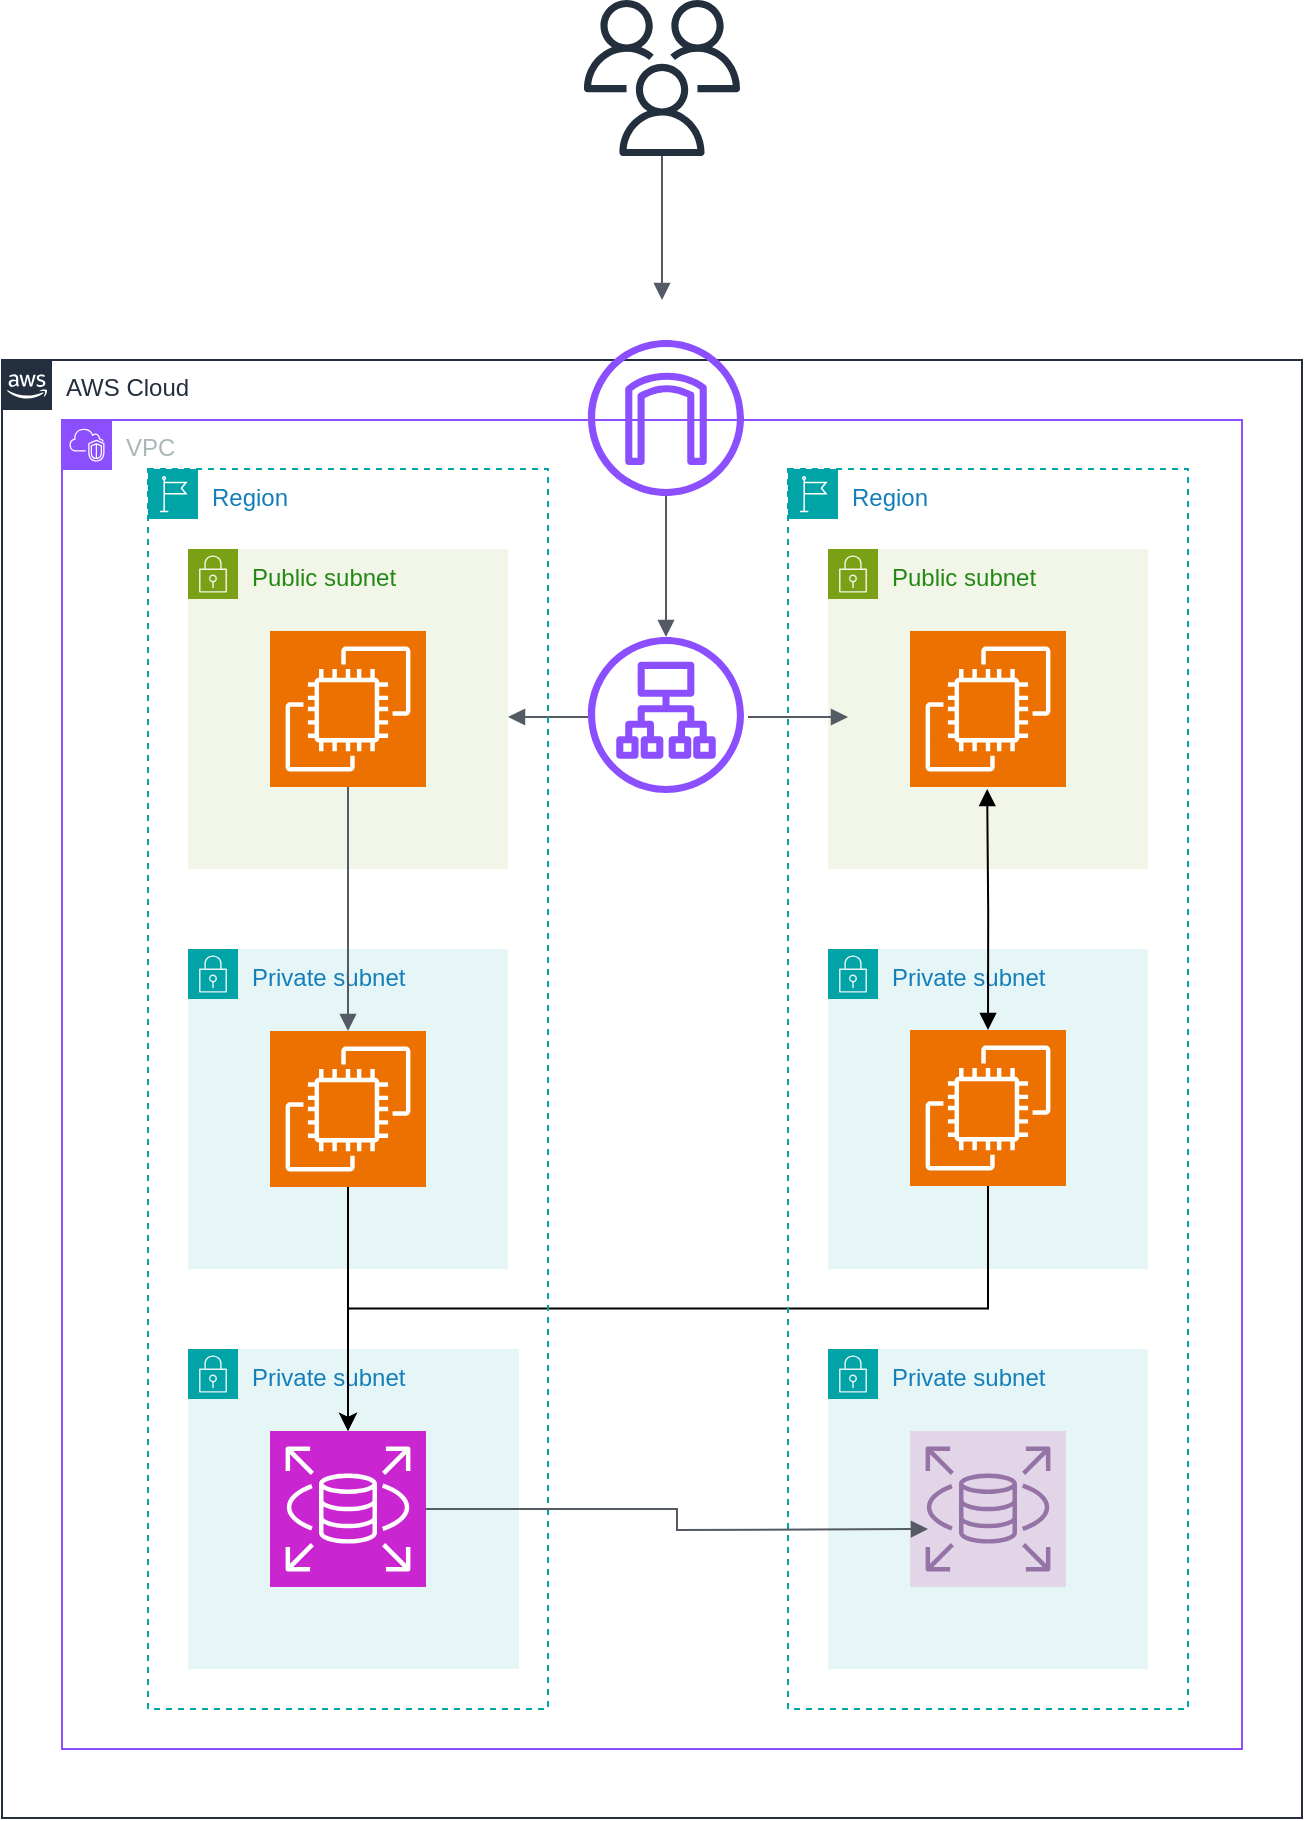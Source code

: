<mxfile version="26.0.5">
  <diagram name="Page-1" id="lc_ZipxtUscGul3Hz3YA">
    <mxGraphModel dx="2074" dy="1973" grid="1" gridSize="10" guides="1" tooltips="1" connect="1" arrows="1" fold="1" page="1" pageScale="1" pageWidth="827" pageHeight="1169" math="0" shadow="0">
      <root>
        <mxCell id="0" />
        <mxCell id="1" parent="0" />
        <mxCell id="0V02rStvW5Do8ERGr07q-1" value="" style="sketch=0;outlineConnect=0;fontColor=#232F3E;gradientColor=none;fillColor=#232F3D;strokeColor=none;dashed=0;verticalLabelPosition=bottom;verticalAlign=top;align=center;html=1;fontSize=12;fontStyle=0;aspect=fixed;pointerEvents=1;shape=mxgraph.aws4.users;" vertex="1" parent="1">
          <mxGeometry x="521" y="-150" width="78" height="78" as="geometry" />
        </mxCell>
        <mxCell id="0V02rStvW5Do8ERGr07q-2" value="AWS Cloud" style="points=[[0,0],[0.25,0],[0.5,0],[0.75,0],[1,0],[1,0.25],[1,0.5],[1,0.75],[1,1],[0.75,1],[0.5,1],[0.25,1],[0,1],[0,0.75],[0,0.5],[0,0.25]];outlineConnect=0;gradientColor=none;html=1;whiteSpace=wrap;fontSize=12;fontStyle=0;container=1;pointerEvents=0;collapsible=0;recursiveResize=0;shape=mxgraph.aws4.group;grIcon=mxgraph.aws4.group_aws_cloud_alt;strokeColor=#232F3E;fillColor=none;verticalAlign=top;align=left;spacingLeft=30;fontColor=#232F3E;dashed=0;" vertex="1" parent="1">
          <mxGeometry x="230" y="30" width="650" height="729" as="geometry" />
        </mxCell>
        <mxCell id="0V02rStvW5Do8ERGr07q-8" value="Private subnet" style="points=[[0,0],[0.25,0],[0.5,0],[0.75,0],[1,0],[1,0.25],[1,0.5],[1,0.75],[1,1],[0.75,1],[0.5,1],[0.25,1],[0,1],[0,0.75],[0,0.5],[0,0.25]];outlineConnect=0;gradientColor=none;html=1;whiteSpace=wrap;fontSize=12;fontStyle=0;container=1;pointerEvents=0;collapsible=0;recursiveResize=0;shape=mxgraph.aws4.group;grIcon=mxgraph.aws4.group_security_group;grStroke=0;strokeColor=#00A4A6;fillColor=#E6F6F7;verticalAlign=top;align=left;spacingLeft=30;fontColor=#147EBA;dashed=0;" vertex="1" parent="0V02rStvW5Do8ERGr07q-2">
          <mxGeometry x="93" y="294.5" width="160" height="160" as="geometry" />
        </mxCell>
        <mxCell id="0V02rStvW5Do8ERGr07q-20" value="" style="sketch=0;points=[[0,0,0],[0.25,0,0],[0.5,0,0],[0.75,0,0],[1,0,0],[0,1,0],[0.25,1,0],[0.5,1,0],[0.75,1,0],[1,1,0],[0,0.25,0],[0,0.5,0],[0,0.75,0],[1,0.25,0],[1,0.5,0],[1,0.75,0]];outlineConnect=0;fontColor=#232F3E;fillColor=#ED7100;strokeColor=#ffffff;dashed=0;verticalLabelPosition=bottom;verticalAlign=top;align=center;html=1;fontSize=12;fontStyle=0;aspect=fixed;shape=mxgraph.aws4.resourceIcon;resIcon=mxgraph.aws4.ec2;" vertex="1" parent="0V02rStvW5Do8ERGr07q-8">
          <mxGeometry x="41" y="41" width="78" height="78" as="geometry" />
        </mxCell>
        <mxCell id="0V02rStvW5Do8ERGr07q-11" value="Public subnet" style="points=[[0,0],[0.25,0],[0.5,0],[0.75,0],[1,0],[1,0.25],[1,0.5],[1,0.75],[1,1],[0.75,1],[0.5,1],[0.25,1],[0,1],[0,0.75],[0,0.5],[0,0.25]];outlineConnect=0;gradientColor=none;html=1;whiteSpace=wrap;fontSize=12;fontStyle=0;container=1;pointerEvents=0;collapsible=0;recursiveResize=0;shape=mxgraph.aws4.group;grIcon=mxgraph.aws4.group_security_group;grStroke=0;strokeColor=#7AA116;fillColor=#F2F6E8;verticalAlign=top;align=left;spacingLeft=30;fontColor=#248814;dashed=0;" vertex="1" parent="0V02rStvW5Do8ERGr07q-2">
          <mxGeometry x="93" y="94.5" width="160" height="160" as="geometry" />
        </mxCell>
        <mxCell id="0V02rStvW5Do8ERGr07q-18" value="" style="sketch=0;points=[[0,0,0],[0.25,0,0],[0.5,0,0],[0.75,0,0],[1,0,0],[0,1,0],[0.25,1,0],[0.5,1,0],[0.75,1,0],[1,1,0],[0,0.25,0],[0,0.5,0],[0,0.75,0],[1,0.25,0],[1,0.5,0],[1,0.75,0]];outlineConnect=0;fontColor=#232F3E;fillColor=#ED7100;strokeColor=#ffffff;dashed=0;verticalLabelPosition=bottom;verticalAlign=top;align=center;html=1;fontSize=12;fontStyle=0;aspect=fixed;shape=mxgraph.aws4.resourceIcon;resIcon=mxgraph.aws4.ec2;" vertex="1" parent="0V02rStvW5Do8ERGr07q-11">
          <mxGeometry x="41" y="41" width="78" height="78" as="geometry" />
        </mxCell>
        <mxCell id="0V02rStvW5Do8ERGr07q-14" value="Private subnet" style="points=[[0,0],[0.25,0],[0.5,0],[0.75,0],[1,0],[1,0.25],[1,0.5],[1,0.75],[1,1],[0.75,1],[0.5,1],[0.25,1],[0,1],[0,0.75],[0,0.5],[0,0.25]];outlineConnect=0;gradientColor=none;html=1;whiteSpace=wrap;fontSize=12;fontStyle=0;container=1;pointerEvents=0;collapsible=0;recursiveResize=0;shape=mxgraph.aws4.group;grIcon=mxgraph.aws4.group_security_group;grStroke=0;strokeColor=#00A4A6;fillColor=#E6F6F7;verticalAlign=top;align=left;spacingLeft=30;fontColor=#147EBA;dashed=0;" vertex="1" parent="0V02rStvW5Do8ERGr07q-2">
          <mxGeometry x="413" y="294.5" width="160" height="160" as="geometry" />
        </mxCell>
        <mxCell id="0V02rStvW5Do8ERGr07q-21" value="" style="sketch=0;points=[[0,0,0],[0.25,0,0],[0.5,0,0],[0.75,0,0],[1,0,0],[0,1,0],[0.25,1,0],[0.5,1,0],[0.75,1,0],[1,1,0],[0,0.25,0],[0,0.5,0],[0,0.75,0],[1,0.25,0],[1,0.5,0],[1,0.75,0]];outlineConnect=0;fontColor=#232F3E;fillColor=#ED7100;strokeColor=#ffffff;dashed=0;verticalLabelPosition=bottom;verticalAlign=top;align=center;html=1;fontSize=12;fontStyle=0;aspect=fixed;shape=mxgraph.aws4.resourceIcon;resIcon=mxgraph.aws4.ec2;" vertex="1" parent="0V02rStvW5Do8ERGr07q-14">
          <mxGeometry x="41" y="40.5" width="78" height="78" as="geometry" />
        </mxCell>
        <mxCell id="0V02rStvW5Do8ERGr07q-9" value="Private subnet" style="points=[[0,0],[0.25,0],[0.5,0],[0.75,0],[1,0],[1,0.25],[1,0.5],[1,0.75],[1,1],[0.75,1],[0.5,1],[0.25,1],[0,1],[0,0.75],[0,0.5],[0,0.25]];outlineConnect=0;gradientColor=none;html=1;whiteSpace=wrap;fontSize=12;fontStyle=0;container=1;pointerEvents=0;collapsible=0;recursiveResize=0;shape=mxgraph.aws4.group;grIcon=mxgraph.aws4.group_security_group;grStroke=0;strokeColor=#00A4A6;fillColor=#E6F6F7;verticalAlign=top;align=left;spacingLeft=30;fontColor=#147EBA;dashed=0;" vertex="1" parent="0V02rStvW5Do8ERGr07q-2">
          <mxGeometry x="93" y="494.5" width="165.5" height="160" as="geometry" />
        </mxCell>
        <mxCell id="0V02rStvW5Do8ERGr07q-4" value="" style="sketch=0;points=[[0,0,0],[0.25,0,0],[0.5,0,0],[0.75,0,0],[1,0,0],[0,1,0],[0.25,1,0],[0.5,1,0],[0.75,1,0],[1,1,0],[0,0.25,0],[0,0.5,0],[0,0.75,0],[1,0.25,0],[1,0.5,0],[1,0.75,0]];outlineConnect=0;fontColor=#232F3E;fillColor=#C925D1;strokeColor=#ffffff;dashed=0;verticalLabelPosition=bottom;verticalAlign=top;align=center;html=1;fontSize=12;fontStyle=0;aspect=fixed;shape=mxgraph.aws4.resourceIcon;resIcon=mxgraph.aws4.rds;" vertex="1" parent="0V02rStvW5Do8ERGr07q-9">
          <mxGeometry x="41" y="41" width="78" height="78" as="geometry" />
        </mxCell>
        <mxCell id="0V02rStvW5Do8ERGr07q-15" value="Private subnet" style="points=[[0,0],[0.25,0],[0.5,0],[0.75,0],[1,0],[1,0.25],[1,0.5],[1,0.75],[1,1],[0.75,1],[0.5,1],[0.25,1],[0,1],[0,0.75],[0,0.5],[0,0.25]];outlineConnect=0;gradientColor=none;html=1;whiteSpace=wrap;fontSize=12;fontStyle=0;container=1;pointerEvents=0;collapsible=0;recursiveResize=0;shape=mxgraph.aws4.group;grIcon=mxgraph.aws4.group_security_group;grStroke=0;strokeColor=#00A4A6;fillColor=#E6F6F7;verticalAlign=top;align=left;spacingLeft=30;fontColor=#147EBA;dashed=0;" vertex="1" parent="0V02rStvW5Do8ERGr07q-2">
          <mxGeometry x="413" y="494.5" width="160" height="160" as="geometry" />
        </mxCell>
        <mxCell id="0V02rStvW5Do8ERGr07q-24" value="" style="sketch=0;points=[[0,0,0],[0.25,0,0],[0.5,0,0],[0.75,0,0],[1,0,0],[0,1,0],[0.25,1,0],[0.5,1,0],[0.75,1,0],[1,1,0],[0,0.25,0],[0,0.5,0],[0,0.75,0],[1,0.25,0],[1,0.5,0],[1,0.75,0]];outlineConnect=0;fillColor=#e1d5e7;strokeColor=#9673a6;dashed=0;verticalLabelPosition=bottom;verticalAlign=top;align=center;html=1;fontSize=12;fontStyle=0;aspect=fixed;shape=mxgraph.aws4.resourceIcon;resIcon=mxgraph.aws4.rds;" vertex="1" parent="0V02rStvW5Do8ERGr07q-15">
          <mxGeometry x="41" y="41" width="78" height="78" as="geometry" />
        </mxCell>
        <mxCell id="0V02rStvW5Do8ERGr07q-16" value="Public subnet" style="points=[[0,0],[0.25,0],[0.5,0],[0.75,0],[1,0],[1,0.25],[1,0.5],[1,0.75],[1,1],[0.75,1],[0.5,1],[0.25,1],[0,1],[0,0.75],[0,0.5],[0,0.25]];outlineConnect=0;gradientColor=none;html=1;whiteSpace=wrap;fontSize=12;fontStyle=0;container=1;pointerEvents=0;collapsible=0;recursiveResize=0;shape=mxgraph.aws4.group;grIcon=mxgraph.aws4.group_security_group;grStroke=0;strokeColor=#7AA116;fillColor=#F2F6E8;verticalAlign=top;align=left;spacingLeft=30;fontColor=#248814;dashed=0;" vertex="1" parent="0V02rStvW5Do8ERGr07q-2">
          <mxGeometry x="413" y="94.5" width="160" height="160" as="geometry" />
        </mxCell>
        <mxCell id="0V02rStvW5Do8ERGr07q-19" value="" style="sketch=0;points=[[0,0,0],[0.25,0,0],[0.5,0,0],[0.75,0,0],[1,0,0],[0,1,0],[0.25,1,0],[0.5,1,0],[0.75,1,0],[1,1,0],[0,0.25,0],[0,0.5,0],[0,0.75,0],[1,0.25,0],[1,0.5,0],[1,0.75,0]];outlineConnect=0;fontColor=#232F3E;fillColor=#ED7100;strokeColor=#ffffff;dashed=0;verticalLabelPosition=bottom;verticalAlign=top;align=center;html=1;fontSize=12;fontStyle=0;aspect=fixed;shape=mxgraph.aws4.resourceIcon;resIcon=mxgraph.aws4.ec2;" vertex="1" parent="0V02rStvW5Do8ERGr07q-16">
          <mxGeometry x="41" y="41" width="78" height="78" as="geometry" />
        </mxCell>
        <mxCell id="0V02rStvW5Do8ERGr07q-31" value="" style="edgeStyle=orthogonalEdgeStyle;html=1;endArrow=block;elbow=vertical;startArrow=block;endFill=1;strokeColor=default;rounded=0;exitX=0.5;exitY=1;exitDx=0;exitDy=0;exitPerimeter=0;entryX=0.5;entryY=0;entryDx=0;entryDy=0;entryPerimeter=0;startFill=1;" edge="1" parent="0V02rStvW5Do8ERGr07q-16" target="0V02rStvW5Do8ERGr07q-21">
          <mxGeometry width="100" relative="1" as="geometry">
            <mxPoint x="79.58" y="120" as="sourcePoint" />
            <mxPoint x="79.58" y="233" as="targetPoint" />
          </mxGeometry>
        </mxCell>
        <mxCell id="0V02rStvW5Do8ERGr07q-7" value="" style="sketch=0;outlineConnect=0;fontColor=#232F3E;gradientColor=none;fillColor=#8C4FFF;strokeColor=none;dashed=0;verticalLabelPosition=bottom;verticalAlign=top;align=center;html=1;fontSize=12;fontStyle=0;aspect=fixed;pointerEvents=1;shape=mxgraph.aws4.application_load_balancer;" vertex="1" parent="0V02rStvW5Do8ERGr07q-2">
          <mxGeometry x="293" y="138.5" width="78" height="78" as="geometry" />
        </mxCell>
        <mxCell id="0V02rStvW5Do8ERGr07q-26" value="" style="edgeStyle=orthogonalEdgeStyle;html=1;endArrow=none;elbow=vertical;startArrow=block;startFill=1;strokeColor=#545B64;rounded=0;" edge="1" parent="0V02rStvW5Do8ERGr07q-2">
          <mxGeometry width="100" relative="1" as="geometry">
            <mxPoint x="253" y="178.5" as="sourcePoint" />
            <mxPoint x="293" y="178.5" as="targetPoint" />
          </mxGeometry>
        </mxCell>
        <mxCell id="0V02rStvW5Do8ERGr07q-27" value="" style="edgeStyle=orthogonalEdgeStyle;html=1;endArrow=block;elbow=vertical;startArrow=none;endFill=1;strokeColor=#545B64;rounded=0;" edge="1" parent="0V02rStvW5Do8ERGr07q-2">
          <mxGeometry width="100" relative="1" as="geometry">
            <mxPoint x="373" y="178.5" as="sourcePoint" />
            <mxPoint x="423" y="178.5" as="targetPoint" />
          </mxGeometry>
        </mxCell>
        <mxCell id="0V02rStvW5Do8ERGr07q-29" value="" style="edgeStyle=orthogonalEdgeStyle;html=1;endArrow=block;elbow=vertical;startArrow=none;endFill=1;strokeColor=#545B64;rounded=0;" edge="1" parent="0V02rStvW5Do8ERGr07q-2" source="0V02rStvW5Do8ERGr07q-12" target="0V02rStvW5Do8ERGr07q-7">
          <mxGeometry width="100" relative="1" as="geometry">
            <mxPoint x="332" y="52.499" as="sourcePoint" />
            <mxPoint x="383" y="4.5" as="targetPoint" />
          </mxGeometry>
        </mxCell>
        <mxCell id="0V02rStvW5Do8ERGr07q-30" value="" style="edgeStyle=orthogonalEdgeStyle;html=1;endArrow=block;elbow=vertical;startArrow=none;endFill=1;strokeColor=#545B64;rounded=0;exitX=0.5;exitY=1;exitDx=0;exitDy=0;exitPerimeter=0;" edge="1" parent="0V02rStvW5Do8ERGr07q-2" source="0V02rStvW5Do8ERGr07q-18" target="0V02rStvW5Do8ERGr07q-20">
          <mxGeometry width="100" relative="1" as="geometry">
            <mxPoint x="173" y="254.5" as="sourcePoint" />
            <mxPoint x="273" y="254.5" as="targetPoint" />
          </mxGeometry>
        </mxCell>
        <mxCell id="0V02rStvW5Do8ERGr07q-33" style="edgeStyle=orthogonalEdgeStyle;rounded=0;orthogonalLoop=1;jettySize=auto;html=1;exitX=0.5;exitY=1;exitDx=0;exitDy=0;exitPerimeter=0;entryX=0.5;entryY=0;entryDx=0;entryDy=0;entryPerimeter=0;" edge="1" parent="0V02rStvW5Do8ERGr07q-2" source="0V02rStvW5Do8ERGr07q-21" target="0V02rStvW5Do8ERGr07q-4">
          <mxGeometry relative="1" as="geometry" />
        </mxCell>
        <mxCell id="0V02rStvW5Do8ERGr07q-35" style="edgeStyle=orthogonalEdgeStyle;rounded=0;orthogonalLoop=1;jettySize=auto;html=1;exitX=0.5;exitY=1;exitDx=0;exitDy=0;exitPerimeter=0;" edge="1" parent="0V02rStvW5Do8ERGr07q-2" source="0V02rStvW5Do8ERGr07q-20" target="0V02rStvW5Do8ERGr07q-4">
          <mxGeometry relative="1" as="geometry" />
        </mxCell>
        <mxCell id="0V02rStvW5Do8ERGr07q-38" value="Region" style="points=[[0,0],[0.25,0],[0.5,0],[0.75,0],[1,0],[1,0.25],[1,0.5],[1,0.75],[1,1],[0.75,1],[0.5,1],[0.25,1],[0,1],[0,0.75],[0,0.5],[0,0.25]];outlineConnect=0;gradientColor=none;html=1;whiteSpace=wrap;fontSize=12;fontStyle=0;container=1;pointerEvents=0;collapsible=0;recursiveResize=0;shape=mxgraph.aws4.group;grIcon=mxgraph.aws4.group_region;strokeColor=#00A4A6;fillColor=none;verticalAlign=top;align=left;spacingLeft=30;fontColor=#147EBA;dashed=1;" vertex="1" parent="0V02rStvW5Do8ERGr07q-2">
          <mxGeometry x="73" y="54.5" width="200" height="620" as="geometry" />
        </mxCell>
        <mxCell id="0V02rStvW5Do8ERGr07q-39" value="Region" style="points=[[0,0],[0.25,0],[0.5,0],[0.75,0],[1,0],[1,0.25],[1,0.5],[1,0.75],[1,1],[0.75,1],[0.5,1],[0.25,1],[0,1],[0,0.75],[0,0.5],[0,0.25]];outlineConnect=0;gradientColor=none;html=1;whiteSpace=wrap;fontSize=12;fontStyle=0;container=1;pointerEvents=0;collapsible=0;recursiveResize=0;shape=mxgraph.aws4.group;grIcon=mxgraph.aws4.group_region;strokeColor=#00A4A6;fillColor=none;verticalAlign=top;align=left;spacingLeft=30;fontColor=#147EBA;dashed=1;" vertex="1" parent="0V02rStvW5Do8ERGr07q-2">
          <mxGeometry x="393" y="54.5" width="200" height="620" as="geometry" />
        </mxCell>
        <mxCell id="0V02rStvW5Do8ERGr07q-40" value="VPC" style="points=[[0,0],[0.25,0],[0.5,0],[0.75,0],[1,0],[1,0.25],[1,0.5],[1,0.75],[1,1],[0.75,1],[0.5,1],[0.25,1],[0,1],[0,0.75],[0,0.5],[0,0.25]];outlineConnect=0;gradientColor=none;html=1;whiteSpace=wrap;fontSize=12;fontStyle=0;container=1;pointerEvents=0;collapsible=0;recursiveResize=0;shape=mxgraph.aws4.group;grIcon=mxgraph.aws4.group_vpc2;strokeColor=#8C4FFF;fillColor=none;verticalAlign=top;align=left;spacingLeft=30;fontColor=#AAB7B8;dashed=0;" vertex="1" parent="0V02rStvW5Do8ERGr07q-2">
          <mxGeometry x="30" y="30" width="590" height="664.5" as="geometry" />
        </mxCell>
        <mxCell id="0V02rStvW5Do8ERGr07q-12" value="" style="sketch=0;outlineConnect=0;fontColor=#232F3E;gradientColor=none;fillColor=#8C4FFF;strokeColor=none;dashed=0;verticalLabelPosition=bottom;verticalAlign=top;align=center;html=1;fontSize=12;fontStyle=0;aspect=fixed;pointerEvents=1;shape=mxgraph.aws4.internet_gateway;" vertex="1" parent="0V02rStvW5Do8ERGr07q-40">
          <mxGeometry x="263" y="-40" width="78" height="78" as="geometry" />
        </mxCell>
        <mxCell id="0V02rStvW5Do8ERGr07q-36" value="" style="edgeStyle=orthogonalEdgeStyle;html=1;endArrow=block;elbow=vertical;startArrow=none;endFill=1;strokeColor=#545B64;rounded=0;exitX=1;exitY=0.5;exitDx=0;exitDy=0;exitPerimeter=0;" edge="1" parent="0V02rStvW5Do8ERGr07q-2" source="0V02rStvW5Do8ERGr07q-4">
          <mxGeometry width="100" relative="1" as="geometry">
            <mxPoint x="363" y="524.5" as="sourcePoint" />
            <mxPoint x="463" y="584.5" as="targetPoint" />
          </mxGeometry>
        </mxCell>
        <mxCell id="0V02rStvW5Do8ERGr07q-37" value="" style="edgeStyle=orthogonalEdgeStyle;html=1;endArrow=block;elbow=vertical;startArrow=none;endFill=1;strokeColor=#545B64;rounded=0;" edge="1" parent="1" source="0V02rStvW5Do8ERGr07q-1">
          <mxGeometry width="100" relative="1" as="geometry">
            <mxPoint x="490" y="110" as="sourcePoint" />
            <mxPoint x="560" as="targetPoint" />
          </mxGeometry>
        </mxCell>
      </root>
    </mxGraphModel>
  </diagram>
</mxfile>
